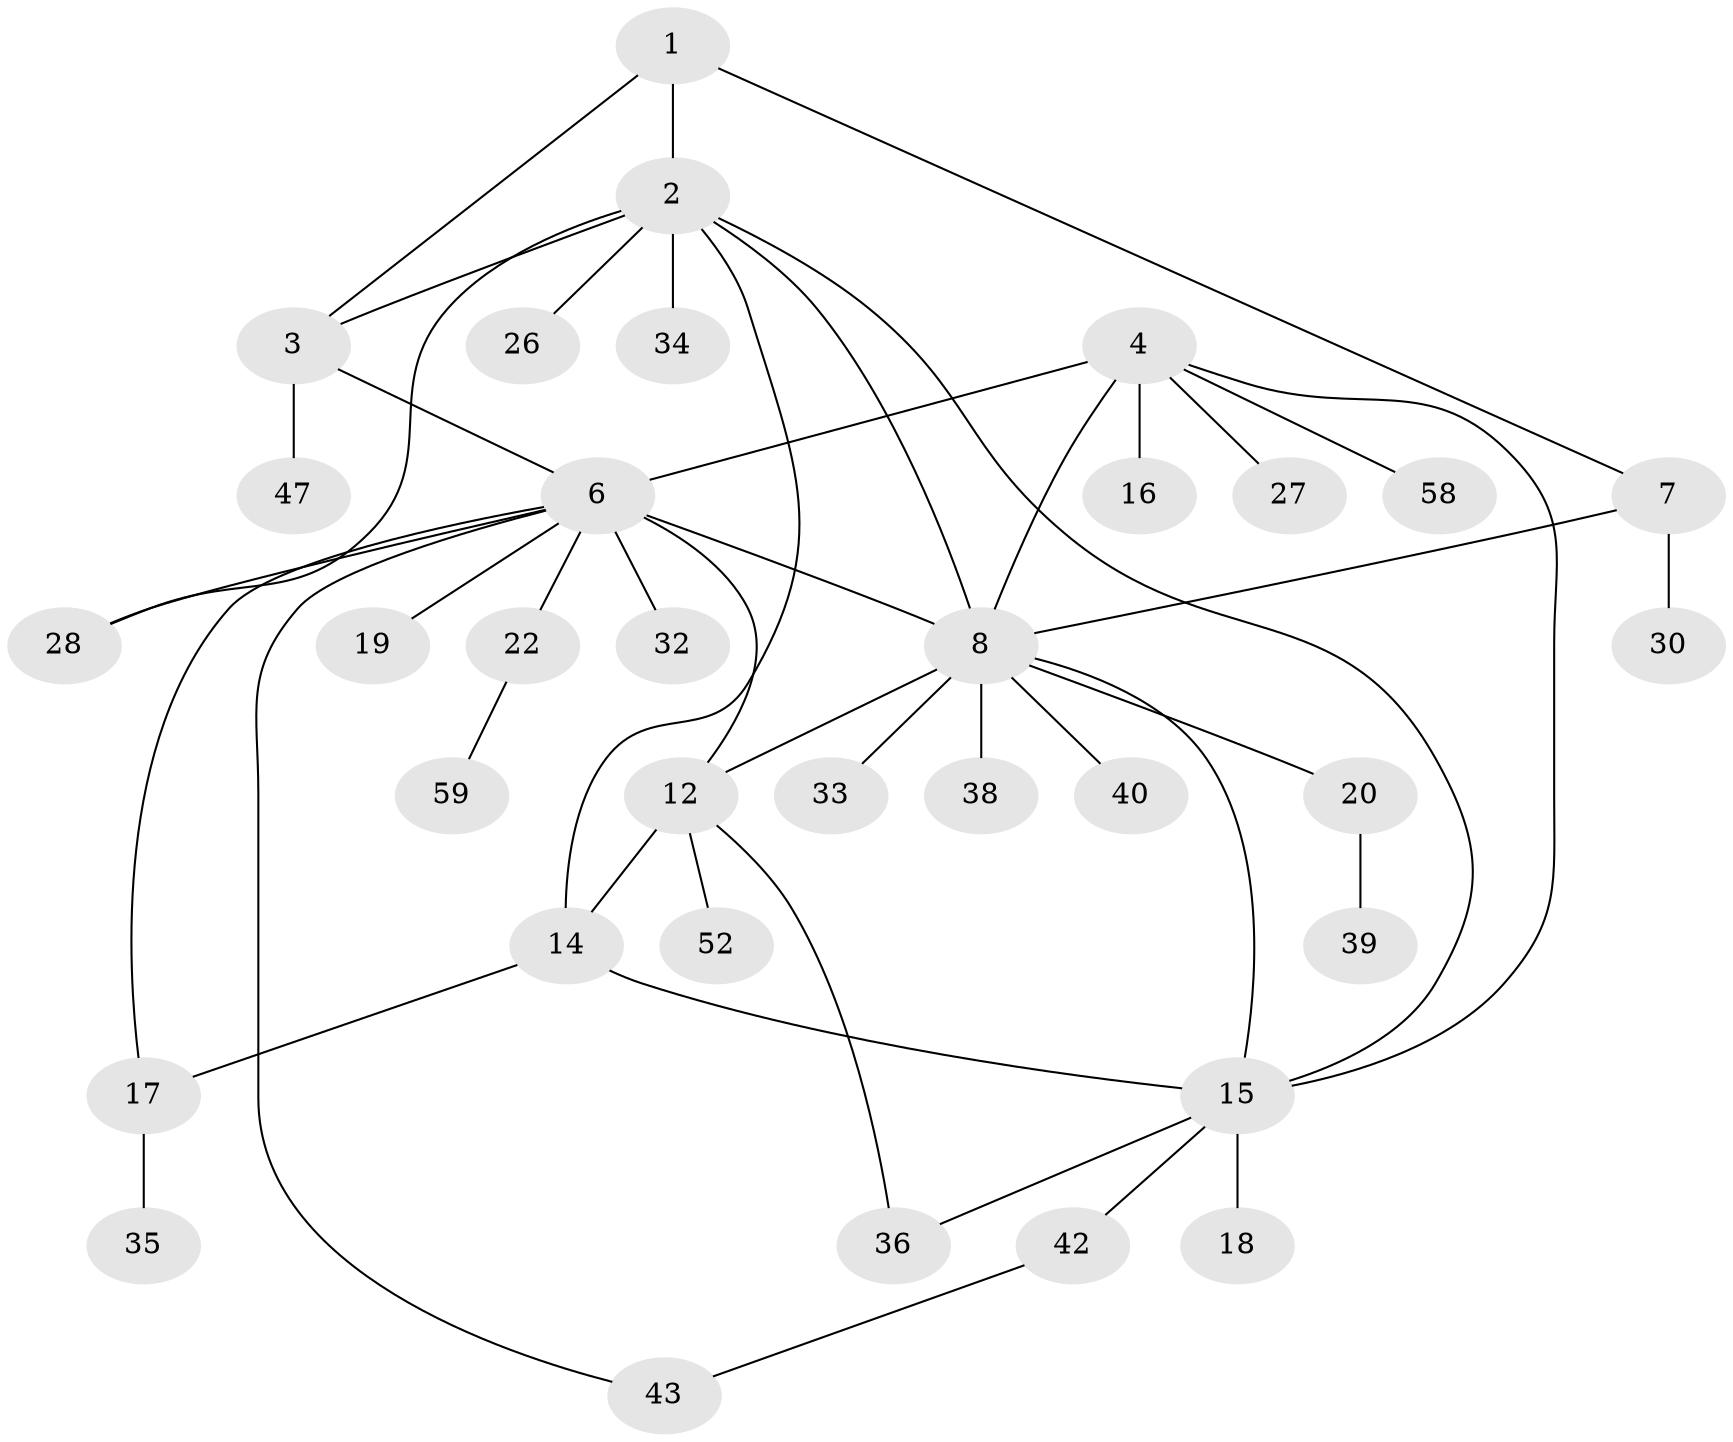 // original degree distribution, {4: 0.10144927536231885, 12: 0.014492753623188406, 6: 0.043478260869565216, 3: 0.043478260869565216, 5: 0.014492753623188406, 8: 0.028985507246376812, 7: 0.028985507246376812, 9: 0.014492753623188406, 2: 0.17391304347826086, 1: 0.5362318840579711}
// Generated by graph-tools (version 1.1) at 2025/16/03/09/25 04:16:06]
// undirected, 34 vertices, 46 edges
graph export_dot {
graph [start="1"]
  node [color=gray90,style=filled];
  1 [super="+41"];
  2 [super="+60+66+54+64+24+45+13"];
  3 [super="+29"];
  4 [super="+5"];
  6 [super="+10"];
  7;
  8 [super="+9+31+68+51"];
  12;
  14;
  15;
  16 [super="+56"];
  17 [super="+23+25"];
  18;
  19;
  20;
  22;
  26;
  27;
  28;
  30;
  32;
  33;
  34 [super="+67"];
  35;
  36;
  38;
  39;
  40;
  42 [super="+44+55"];
  43;
  47;
  52;
  58;
  59;
  1 -- 2;
  1 -- 3;
  1 -- 7;
  2 -- 3;
  2 -- 26;
  2 -- 28;
  2 -- 34;
  2 -- 8;
  2 -- 14;
  2 -- 15;
  3 -- 6 [weight=2];
  3 -- 47;
  4 -- 6 [weight=2];
  4 -- 58;
  4 -- 16;
  4 -- 27;
  4 -- 15;
  4 -- 8;
  6 -- 22;
  6 -- 32;
  6 -- 8 [weight=2];
  6 -- 43;
  6 -- 12 [weight=2];
  6 -- 17;
  6 -- 19;
  6 -- 28;
  7 -- 8 [weight=2];
  7 -- 30;
  8 -- 20;
  8 -- 38;
  8 -- 40;
  8 -- 33;
  8 -- 12;
  8 -- 15;
  12 -- 14;
  12 -- 36;
  12 -- 52;
  14 -- 15;
  14 -- 17;
  15 -- 18;
  15 -- 36;
  15 -- 42;
  17 -- 35;
  20 -- 39;
  22 -- 59;
  42 -- 43;
}
